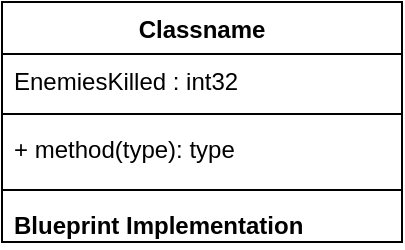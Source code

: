 <mxfile version="22.0.3" type="device">
  <diagram name="Page-1" id="gs7oEaNdeVd85yQeYQYl">
    <mxGraphModel dx="1176" dy="679" grid="1" gridSize="10" guides="1" tooltips="1" connect="1" arrows="1" fold="1" page="1" pageScale="1" pageWidth="850" pageHeight="1100" math="0" shadow="0">
      <root>
        <mxCell id="0" />
        <mxCell id="1" parent="0" />
        <mxCell id="BHDF-3E3FEYRHNp8UeIt-1" value="Classname" style="swimlane;fontStyle=1;align=center;verticalAlign=top;childLayout=stackLayout;horizontal=1;startSize=26;horizontalStack=0;resizeParent=1;resizeParentMax=0;resizeLast=0;collapsible=1;marginBottom=0;whiteSpace=wrap;html=1;" vertex="1" parent="1">
          <mxGeometry x="325" y="20" width="200" height="120" as="geometry" />
        </mxCell>
        <mxCell id="BHDF-3E3FEYRHNp8UeIt-2" value="EnemiesKilled : int32&lt;br&gt;" style="text;strokeColor=none;fillColor=none;align=left;verticalAlign=top;spacingLeft=4;spacingRight=4;overflow=hidden;rotatable=0;points=[[0,0.5],[1,0.5]];portConstraint=eastwest;whiteSpace=wrap;html=1;" vertex="1" parent="BHDF-3E3FEYRHNp8UeIt-1">
          <mxGeometry y="26" width="200" height="26" as="geometry" />
        </mxCell>
        <mxCell id="BHDF-3E3FEYRHNp8UeIt-3" value="" style="line;strokeWidth=1;fillColor=none;align=left;verticalAlign=middle;spacingTop=-1;spacingLeft=3;spacingRight=3;rotatable=0;labelPosition=right;points=[];portConstraint=eastwest;strokeColor=inherit;" vertex="1" parent="BHDF-3E3FEYRHNp8UeIt-1">
          <mxGeometry y="52" width="200" height="8" as="geometry" />
        </mxCell>
        <mxCell id="BHDF-3E3FEYRHNp8UeIt-4" value="+ method(type): type" style="text;strokeColor=none;fillColor=none;align=left;verticalAlign=top;spacingLeft=4;spacingRight=4;overflow=hidden;rotatable=0;points=[[0,0.5],[1,0.5]];portConstraint=eastwest;whiteSpace=wrap;html=1;" vertex="1" parent="BHDF-3E3FEYRHNp8UeIt-1">
          <mxGeometry y="60" width="200" height="30" as="geometry" />
        </mxCell>
        <mxCell id="BHDF-3E3FEYRHNp8UeIt-5" value="" style="line;strokeWidth=1;fillColor=none;align=left;verticalAlign=middle;spacingTop=-1;spacingLeft=3;spacingRight=3;rotatable=0;labelPosition=right;points=[];portConstraint=eastwest;strokeColor=inherit;" vertex="1" parent="BHDF-3E3FEYRHNp8UeIt-1">
          <mxGeometry y="90" width="200" height="8" as="geometry" />
        </mxCell>
        <mxCell id="BHDF-3E3FEYRHNp8UeIt-6" value="&lt;b&gt;Blueprint Implementation&lt;/b&gt;" style="text;strokeColor=none;fillColor=none;align=left;verticalAlign=top;spacingLeft=4;spacingRight=4;overflow=hidden;rotatable=0;points=[[0,0.5],[1,0.5]];portConstraint=eastwest;whiteSpace=wrap;html=1;" vertex="1" parent="BHDF-3E3FEYRHNp8UeIt-1">
          <mxGeometry y="98" width="200" height="22" as="geometry" />
        </mxCell>
      </root>
    </mxGraphModel>
  </diagram>
</mxfile>

